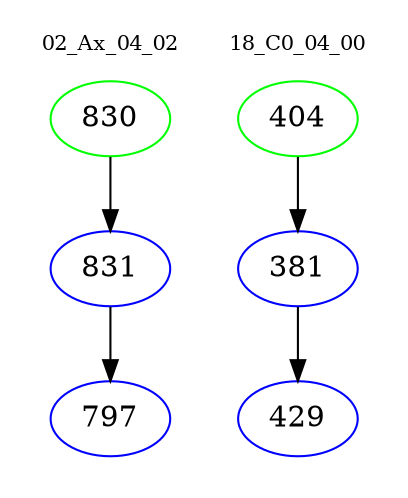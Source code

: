 digraph{
subgraph cluster_0 {
color = white
label = "02_Ax_04_02";
fontsize=10;
T0_830 [label="830", color="green"]
T0_830 -> T0_831 [color="black"]
T0_831 [label="831", color="blue"]
T0_831 -> T0_797 [color="black"]
T0_797 [label="797", color="blue"]
}
subgraph cluster_1 {
color = white
label = "18_C0_04_00";
fontsize=10;
T1_404 [label="404", color="green"]
T1_404 -> T1_381 [color="black"]
T1_381 [label="381", color="blue"]
T1_381 -> T1_429 [color="black"]
T1_429 [label="429", color="blue"]
}
}

